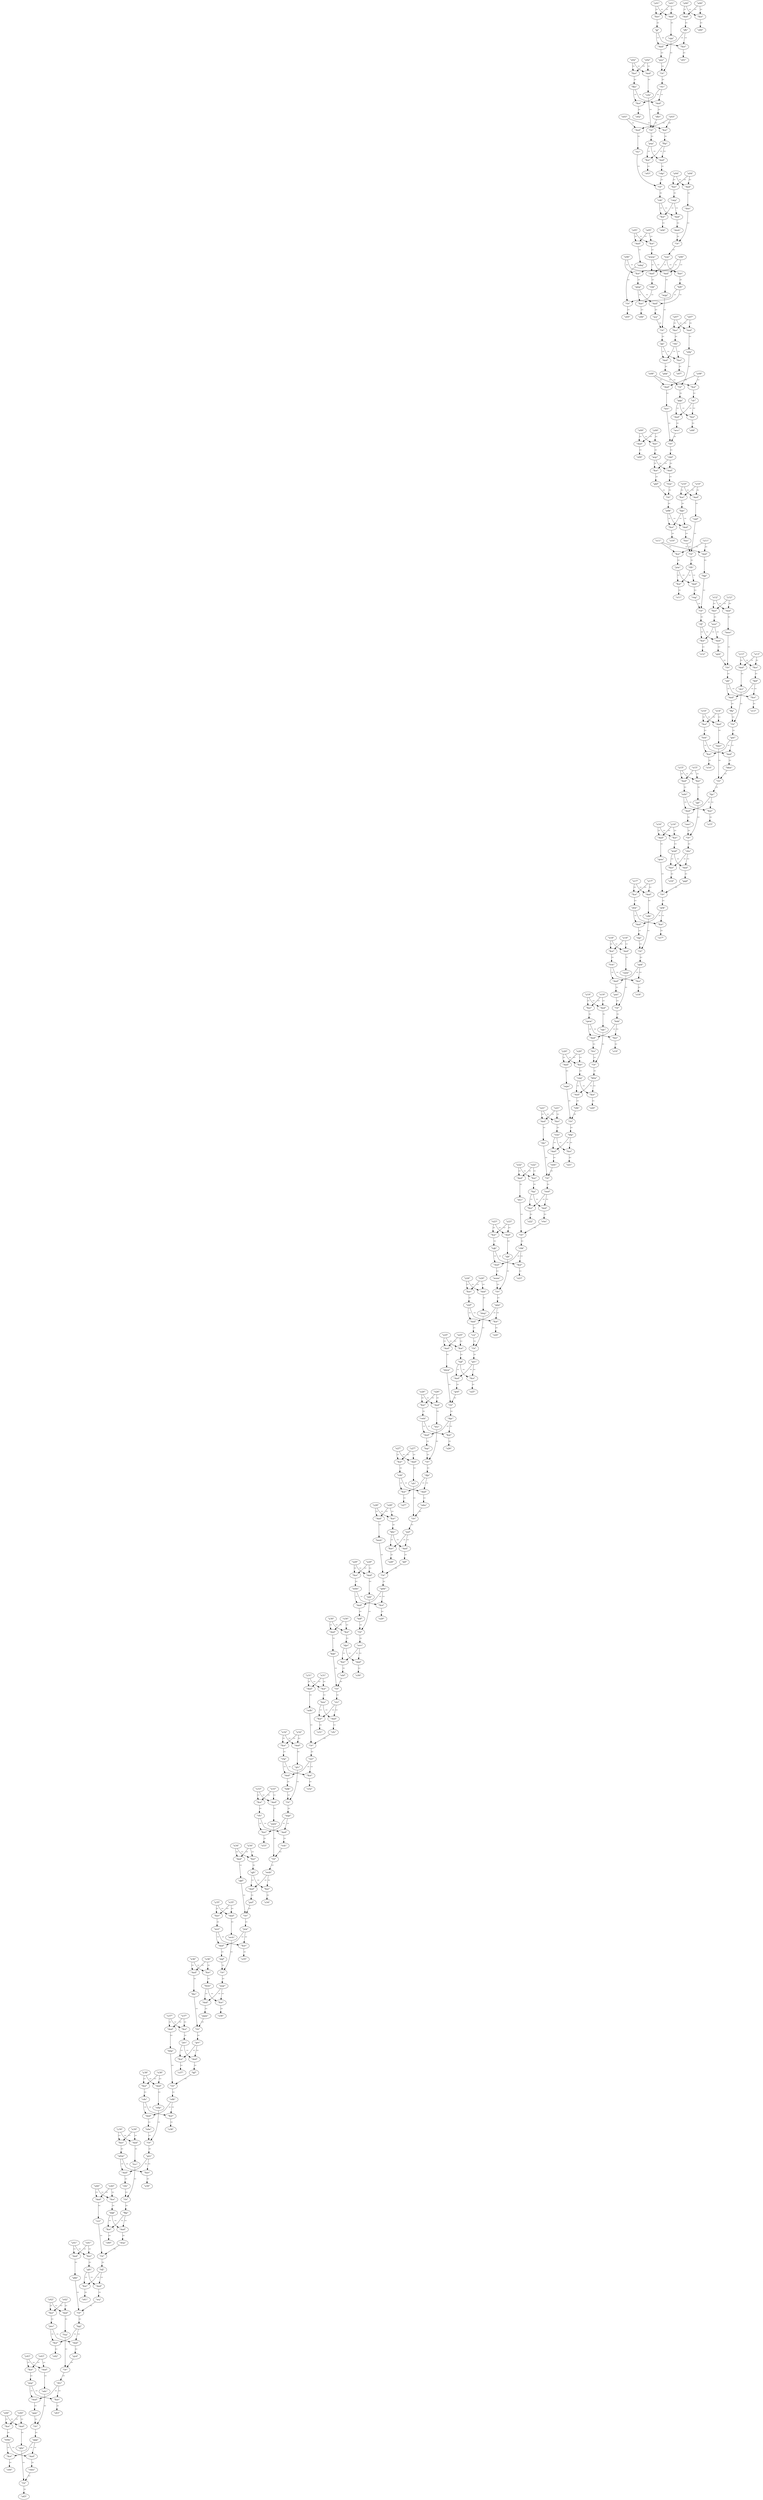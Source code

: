 digraph {
    0 [ label = "\"And\"" ]
    1 [ label = "\"y13\"" ]
    2 [ label = "\"x13\"" ]
    3 [ label = "\"dct\"" ]
    4 [ label = "\"Xor\"" ]
    5 [ label = "\"y19\"" ]
    6 [ label = "\"x19\"" ]
    7 [ label = "\"qww\"" ]
    8 [ label = "\"And\"" ]
    9 [ label = "\"x40\"" ]
    10 [ label = "\"y40\"" ]
    11 [ label = "\"vvt\"" ]
    12 [ label = "\"And\"" ]
    13 [ label = "\"bpj\"" ]
    14 [ label = "\"jmc\"" ]
    15 [ label = "\"qvd\"" ]
    16 [ label = "\"And\"" ]
    17 [ label = "\"x34\"" ]
    18 [ label = "\"y34\"" ]
    19 [ label = "\"qkf\"" ]
    20 [ label = "\"Xor\"" ]
    21 [ label = "\"y07\"" ]
    22 [ label = "\"x07\"" ]
    23 [ label = "\"shj\"" ]
    24 [ label = "\"Xor\"" ]
    25 [ label = "\"x12\"" ]
    26 [ label = "\"y12\"" ]
    27 [ label = "\"msr\"" ]
    28 [ label = "\"Or\"" ]
    29 [ label = "\"dqf\"" ]
    30 [ label = "\"wvh\"" ]
    31 [ label = "\"mqr\"" ]
    32 [ label = "\"Xor\"" ]
    33 [ label = "\"y04\"" ]
    34 [ label = "\"x04\"" ]
    35 [ label = "\"cwp\"" ]
    36 [ label = "\"And\"" ]
    37 [ label = "\"x16\"" ]
    38 [ label = "\"y16\"" ]
    39 [ label = "\"qsm\"" ]
    40 [ label = "\"Xor\"" ]
    41 [ label = "\"x10\"" ]
    42 [ label = "\"y10\"" ]
    43 [ label = "\"fpp\"" ]
    44 [ label = "\"And\"" ]
    45 [ label = "\"y31\"" ]
    46 [ label = "\"x31\"" ]
    47 [ label = "\"mfb\"" ]
    48 [ label = "\"Xor\"" ]
    49 [ label = "\"y24\"" ]
    50 [ label = "\"x24\"" ]
    51 [ label = "\"swf\"" ]
    52 [ label = "\"Xor\"" ]
    53 [ label = "\"kbw\"" ]
    54 [ label = "\"cnq\"" ]
    55 [ label = "\"z20\"" ]
    56 [ label = "\"And\"" ]
    57 [ label = "\"x36\"" ]
    58 [ label = "\"y36\"" ]
    59 [ label = "\"fbv\"" ]
    60 [ label = "\"Xor\"" ]
    61 [ label = "\"y26\"" ]
    62 [ label = "\"x26\"" ]
    63 [ label = "\"vwb\"" ]
    64 [ label = "\"Or\"" ]
    65 [ label = "\"pnt\"" ]
    66 [ label = "\"nwb\"" ]
    67 [ label = "\"bnk\"" ]
    68 [ label = "\"And\"" ]
    69 [ label = "\"pdk\"" ]
    70 [ label = "\"fnn\"" ]
    71 [ label = "\"Xor\"" ]
    72 [ label = "\"x18\"" ]
    73 [ label = "\"y18\"" ]
    74 [ label = "\"fcm\"" ]
    75 [ label = "\"And\"" ]
    76 [ label = "\"y05\"" ]
    77 [ label = "\"x05\"" ]
    78 [ label = "\"mkq\"" ]
    79 [ label = "\"And\"" ]
    80 [ label = "\"y15\"" ]
    81 [ label = "\"x15\"" ]
    82 [ label = "\"mht\"" ]
    83 [ label = "\"And\"" ]
    84 [ label = "\"tdh\"" ]
    85 [ label = "\"Or\"" ]
    86 [ label = "\"dvg\"" ]
    87 [ label = "\"hfj\"" ]
    88 [ label = "\"And\"" ]
    89 [ label = "\"rfj\"" ]
    90 [ label = "\"qnh\"" ]
    91 [ label = "\"Xor\"" ]
    92 [ label = "\"fmw\"" ]
    93 [ label = "\"Or\"" ]
    94 [ label = "\"wgp\"" ]
    95 [ label = "\"ncj\"" ]
    96 [ label = "\"jjg\"" ]
    97 [ label = "\"Or\"" ]
    98 [ label = "\"bkm\"" ]
    99 [ label = "\"bwr\"" ]
    100 [ label = "\"fgc\"" ]
    101 [ label = "\"Xor\"" ]
    102 [ label = "\"z15\"" ]
    103 [ label = "\"Xor\"" ]
    104 [ label = "\"qnk\"" ]
    105 [ label = "\"z18\"" ]
    106 [ label = "\"Xor\"" ]
    107 [ label = "\"z19\"" ]
    108 [ label = "\"And\"" ]
    109 [ label = "\"mgr\"" ]
    110 [ label = "\"vfc\"" ]
    111 [ label = "\"vsh\"" ]
    112 [ label = "\"Xor\"" ]
    113 [ label = "\"y42\"" ]
    114 [ label = "\"x42\"" ]
    115 [ label = "\"Or\"" ]
    116 [ label = "\"cdh\"" ]
    117 [ label = "\"wjj\"" ]
    118 [ label = "\"And\"" ]
    119 [ label = "\"rtc\"" ]
    120 [ label = "\"fkn\"" ]
    121 [ label = "\"dbr\"" ]
    122 [ label = "\"Xor\"" ]
    123 [ label = "\"bfg\"" ]
    124 [ label = "\"rsw\"" ]
    125 [ label = "\"z21\"" ]
    126 [ label = "\"And\"" ]
    127 [ label = "\"dwp\"" ]
    128 [ label = "\"Xor\"" ]
    129 [ label = "\"y33\"" ]
    130 [ label = "\"x33\"" ]
    131 [ label = "\"Xor\"" ]
    132 [ label = "\"fpd\"" ]
    133 [ label = "\"Xor\"" ]
    134 [ label = "\"qdw\"" ]
    135 [ label = "\"mhh\"" ]
    136 [ label = "\"z29\"" ]
    137 [ label = "\"Xor\"" ]
    138 [ label = "\"x29\"" ]
    139 [ label = "\"y29\"" ]
    140 [ label = "\"Xor\"" ]
    141 [ label = "\"y38\"" ]
    142 [ label = "\"x38\"" ]
    143 [ label = "\"cds\"" ]
    144 [ label = "\"And\"" ]
    145 [ label = "\"fcg\"" ]
    146 [ label = "\"Xor\"" ]
    147 [ label = "\"wnb\"" ]
    148 [ label = "\"qjh\"" ]
    149 [ label = "\"z34\"" ]
    150 [ label = "\"And\"" ]
    151 [ label = "\"y30\"" ]
    152 [ label = "\"x30\"" ]
    153 [ label = "\"kqh\"" ]
    154 [ label = "\"Or\"" ]
    155 [ label = "\"hdk\"" ]
    156 [ label = "\"qtc\"" ]
    157 [ label = "\"Or\"" ]
    158 [ label = "\"pbk\"" ]
    159 [ label = "\"sdq\"" ]
    160 [ label = "\"ggp\"" ]
    161 [ label = "\"Xor\"" ]
    162 [ label = "\"y43\"" ]
    163 [ label = "\"x43\"" ]
    164 [ label = "\"psg\"" ]
    165 [ label = "\"And\"" ]
    166 [ label = "\"jsd\"" ]
    167 [ label = "\"kbc\"" ]
    168 [ label = "\"jbf\"" ]
    169 [ label = "\"Xor\"" ]
    170 [ label = "\"x17\"" ]
    171 [ label = "\"y17\"" ]
    172 [ label = "\"jhw\"" ]
    173 [ label = "\"Xor\"" ]
    174 [ label = "\"grs\"" ]
    175 [ label = "\"whw\"" ]
    176 [ label = "\"z39\"" ]
    177 [ label = "\"And\"" ]
    178 [ label = "\"x08\"" ]
    179 [ label = "\"y08\"" ]
    180 [ label = "\"hrv\"" ]
    181 [ label = "\"And\"" ]
    182 [ label = "\"y06\"" ]
    183 [ label = "\"x06\"" ]
    184 [ label = "\"Xor\"" ]
    185 [ label = "\"dgc\"" ]
    186 [ label = "\"z26\"" ]
    187 [ label = "\"Xor\"" ]
    188 [ label = "\"tsw\"" ]
    189 [ label = "\"wwm\"" ]
    190 [ label = "\"hdt\"" ]
    191 [ label = "\"Xor\"" ]
    192 [ label = "\"tqf\"" ]
    193 [ label = "\"grc\"" ]
    194 [ label = "\"z25\"" ]
    195 [ label = "\"And\"" ]
    196 [ label = "\"x09\"" ]
    197 [ label = "\"y09\"" ]
    198 [ label = "\"z09\"" ]
    199 [ label = "\"And\"" ]
    200 [ label = "\"y25\"" ]
    201 [ label = "\"x25\"" ]
    202 [ label = "\"dmw\"" ]
    203 [ label = "\"Xor\"" ]
    204 [ label = "\"x23\"" ]
    205 [ label = "\"y23\"" ]
    206 [ label = "\"tqk\"" ]
    207 [ label = "\"Xor\"" ]
    208 [ label = "\"x11\"" ]
    209 [ label = "\"y11\"" ]
    210 [ label = "\"jrm\"" ]
    211 [ label = "\"And\"" ]
    212 [ label = "\"rsk\"" ]
    213 [ label = "\"dmh\"" ]
    214 [ label = "\"And\"" ]
    215 [ label = "\"y00\"" ]
    216 [ label = "\"x00\"" ]
    217 [ label = "\"jfb\"" ]
    218 [ label = "\"And\"" ]
    219 [ label = "\"tmd\"" ]
    220 [ label = "\"fsp\"" ]
    221 [ label = "\"rtw\"" ]
    222 [ label = "\"And\"" ]
    223 [ label = "\"frn\"" ]
    224 [ label = "\"Or\"" ]
    225 [ label = "\"bmh\"" ]
    226 [ label = "\"Xor\"" ]
    227 [ label = "\"z02\"" ]
    228 [ label = "\"Xor\"" ]
    229 [ label = "\"z04\"" ]
    230 [ label = "\"Xor\"" ]
    231 [ label = "\"z36\"" ]
    232 [ label = "\"Xor\"" ]
    233 [ label = "\"dqk\"" ]
    234 [ label = "\"And\"" ]
    235 [ label = "\"jnk\"" ]
    236 [ label = "\"Xor\"" ]
    237 [ label = "\"y14\"" ]
    238 [ label = "\"x14\"" ]
    239 [ label = "\"hsh\"" ]
    240 [ label = "\"Xor\"" ]
    241 [ label = "\"x32\"" ]
    242 [ label = "\"y32\"" ]
    243 [ label = "\"vtg\"" ]
    244 [ label = "\"And\"" ]
    245 [ label = "\"hdf\"" ]
    246 [ label = "\"And\"" ]
    247 [ label = "\"sjk\"" ]
    248 [ label = "\"And\"" ]
    249 [ label = "\"x03\"" ]
    250 [ label = "\"y03\"" ]
    251 [ label = "\"ttc\"" ]
    252 [ label = "\"Or\"" ]
    253 [ label = "\"qhs\"" ]
    254 [ label = "\"vkm\"" ]
    255 [ label = "\"z45\"" ]
    256 [ label = "\"Xor\"" ]
    257 [ label = "\"And\"" ]
    258 [ label = "\"y28\"" ]
    259 [ label = "\"x28\"" ]
    260 [ label = "\"And\"" ]
    261 [ label = "\"sgc\"" ]
    262 [ label = "\"Or\"" ]
    263 [ label = "\"tdw\"" ]
    264 [ label = "\"ndp\"" ]
    265 [ label = "\"And\"" ]
    266 [ label = "\"rrc\"" ]
    267 [ label = "\"bsn\"" ]
    268 [ label = "\"vfs\"" ]
    269 [ label = "\"And\"" ]
    270 [ label = "\"y41\"" ]
    271 [ label = "\"x41\"" ]
    272 [ label = "\"pkb\"" ]
    273 [ label = "\"And\"" ]
    274 [ label = "\"rnk\"" ]
    275 [ label = "\"Xor\"" ]
    276 [ label = "\"chk\"" ]
    277 [ label = "\"z23\"" ]
    278 [ label = "\"Xor\"" ]
    279 [ label = "\"Or\"" ]
    280 [ label = "\"nbf\"" ]
    281 [ label = "\"And\"" ]
    282 [ label = "\"rtb\"" ]
    283 [ label = "\"Or\"" ]
    284 [ label = "\"drc\"" ]
    285 [ label = "\"And\"" ]
    286 [ label = "\"vsk\"" ]
    287 [ label = "\"djp\"" ]
    288 [ label = "\"wkn\"" ]
    289 [ label = "\"And\"" ]
    290 [ label = "\"y37\"" ]
    291 [ label = "\"x37\"" ]
    292 [ label = "\"hbg\"" ]
    293 [ label = "\"Xor\"" ]
    294 [ label = "\"vkd\"" ]
    295 [ label = "\"wqr\"" ]
    296 [ label = "\"gbf\"" ]
    297 [ label = "\"Xor\"" ]
    298 [ label = "\"gmj\"" ]
    299 [ label = "\"z24\"" ]
    300 [ label = "\"Xor\"" ]
    301 [ label = "\"gfs\"" ]
    302 [ label = "\"Xor\"" ]
    303 [ label = "\"sdb\"" ]
    304 [ label = "\"z38\"" ]
    305 [ label = "\"And\"" ]
    306 [ label = "\"x21\"" ]
    307 [ label = "\"y21\"" ]
    308 [ label = "\"rkv\"" ]
    309 [ label = "\"Xor\"" ]
    310 [ label = "\"z10\"" ]
    311 [ label = "\"And\"" ]
    312 [ label = "\"mnm\"" ]
    313 [ label = "\"Or\"" ]
    314 [ label = "\"kjf\"" ]
    315 [ label = "\"Or\"" ]
    316 [ label = "\"nvj\"" ]
    317 [ label = "\"And\"" ]
    318 [ label = "\"grv\"" ]
    319 [ label = "\"jnv\"" ]
    320 [ label = "\"Xor\"" ]
    321 [ label = "\"z00\"" ]
    322 [ label = "\"Xor\"" ]
    323 [ label = "\"jjj\"" ]
    324 [ label = "\"z01\"" ]
    325 [ label = "\"Xor\"" ]
    326 [ label = "\"x44\"" ]
    327 [ label = "\"y44\"" ]
    328 [ label = "\"wdq\"" ]
    329 [ label = "\"Or\"" ]
    330 [ label = "\"vkp\"" ]
    331 [ label = "\"Xor\"" ]
    332 [ label = "\"x27\"" ]
    333 [ label = "\"y27\"" ]
    334 [ label = "\"Or\"" ]
    335 [ label = "\"vrb\"" ]
    336 [ label = "\"psp\"" ]
    337 [ label = "\"And\"" ]
    338 [ label = "\"And\"" ]
    339 [ label = "\"gwg\"" ]
    340 [ label = "\"Or\"" ]
    341 [ label = "\"nqw\"" ]
    342 [ label = "\"Xor\"" ]
    343 [ label = "\"fhp\"" ]
    344 [ label = "\"Xor\"" ]
    345 [ label = "\"jgt\"" ]
    346 [ label = "\"And\"" ]
    347 [ label = "\"ndc\"" ]
    348 [ label = "\"And\"" ]
    349 [ label = "\"pqm\"" ]
    350 [ label = "\"Or\"" ]
    351 [ label = "\"cpd\"" ]
    352 [ label = "\"tfh\"" ]
    353 [ label = "\"Xor\"" ]
    354 [ label = "\"z31\"" ]
    355 [ label = "\"And\"" ]
    356 [ label = "\"dpr\"" ]
    357 [ label = "\"nvv\"" ]
    358 [ label = "\"z30\"" ]
    359 [ label = "\"Xor\"" ]
    360 [ label = "\"And\"" ]
    361 [ label = "\"pnf\"" ]
    362 [ label = "\"And\"" ]
    363 [ label = "\"y20\"" ]
    364 [ label = "\"x20\"" ]
    365 [ label = "\"And\"" ]
    366 [ label = "\"And\"" ]
    367 [ label = "\"y22\"" ]
    368 [ label = "\"x22\"" ]
    369 [ label = "\"dvc\"" ]
    370 [ label = "\"Or\"" ]
    371 [ label = "\"nwr\"" ]
    372 [ label = "\"shs\"" ]
    373 [ label = "\"And\"" ]
    374 [ label = "\"dsn\"" ]
    375 [ label = "\"Xor\"" ]
    376 [ label = "\"x02\"" ]
    377 [ label = "\"y02\"" ]
    378 [ label = "\"And\"" ]
    379 [ label = "\"And\"" ]
    380 [ label = "\"pwh\"" ]
    381 [ label = "\"And\"" ]
    382 [ label = "\"And\"" ]
    383 [ label = "\"pss\"" ]
    384 [ label = "\"And\"" ]
    385 [ label = "\"hts\"" ]
    386 [ label = "\"Or\"" ]
    387 [ label = "\"hqr\"" ]
    388 [ label = "\"Or\"" ]
    389 [ label = "\"ffq\"" ]
    390 [ label = "\"gnt\"" ]
    391 [ label = "\"Or\"" ]
    392 [ label = "\"gqn\"" ]
    393 [ label = "\"ggg\"" ]
    394 [ label = "\"And\"" ]
    395 [ label = "\"sfr\"" ]
    396 [ label = "\"Or\"" ]
    397 [ label = "\"Xor\"" ]
    398 [ label = "\"ssr\"" ]
    399 [ label = "\"z32\"" ]
    400 [ label = "\"Or\"" ]
    401 [ label = "\"Xor\"" ]
    402 [ label = "\"z07\"" ]
    403 [ label = "\"Or\"" ]
    404 [ label = "\"ttm\"" ]
    405 [ label = "\"And\"" ]
    406 [ label = "\"Xor\"" ]
    407 [ label = "\"mvt\"" ]
    408 [ label = "\"jnw\"" ]
    409 [ label = "\"z35\"" ]
    410 [ label = "\"Xor\"" ]
    411 [ label = "\"z44\"" ]
    412 [ label = "\"And\"" ]
    413 [ label = "\"ccj\"" ]
    414 [ label = "\"And\"" ]
    415 [ label = "\"Or\"" ]
    416 [ label = "\"And\"" ]
    417 [ label = "\"wnd\"" ]
    418 [ label = "\"pgd\"" ]
    419 [ label = "\"Xor\"" ]
    420 [ label = "\"And\"" ]
    421 [ label = "\"fqp\"" ]
    422 [ label = "\"Xor\"" ]
    423 [ label = "\"z27\"" ]
    424 [ label = "\"Xor\"" ]
    425 [ label = "\"Or\"" ]
    426 [ label = "\"fvv\"" ]
    427 [ label = "\"fkp\"" ]
    428 [ label = "\"Xor\"" ]
    429 [ label = "\"y01\"" ]
    430 [ label = "\"x01\"" ]
    431 [ label = "\"Or\"" ]
    432 [ label = "\"z05\"" ]
    433 [ label = "\"Xor\"" ]
    434 [ label = "\"cjc\"" ]
    435 [ label = "\"z08\"" ]
    436 [ label = "\"Xor\"" ]
    437 [ label = "\"y39\"" ]
    438 [ label = "\"x39\"" ]
    439 [ label = "\"And\"" ]
    440 [ label = "\"Xor\"" ]
    441 [ label = "\"And\"" ]
    442 [ label = "\"Xor\"" ]
    443 [ label = "\"prk\"" ]
    444 [ label = "\"z17\"" ]
    445 [ label = "\"Or\"" ]
    446 [ label = "\"wvc\"" ]
    447 [ label = "\"Xor\"" ]
    448 [ label = "\"z41\"" ]
    449 [ label = "\"Xor\"" ]
    450 [ label = "\"z28\"" ]
    451 [ label = "\"And\"" ]
    452 [ label = "\"Or\"" ]
    453 [ label = "\"And\"" ]
    454 [ label = "\"And\"" ]
    455 [ label = "\"mbt\"" ]
    456 [ label = "\"And\"" ]
    457 [ label = "\"Or\"" ]
    458 [ label = "\"hmn\"" ]
    459 [ label = "\"sjh\"" ]
    460 [ label = "\"Or\"" ]
    461 [ label = "\"rng\"" ]
    462 [ label = "\"And\"" ]
    463 [ label = "\"Xor\"" ]
    464 [ label = "\"z33\"" ]
    465 [ label = "\"Xor\"" ]
    466 [ label = "\"z13\"" ]
    467 [ label = "\"And\"" ]
    468 [ label = "\"Xor\"" ]
    469 [ label = "\"y35\"" ]
    470 [ label = "\"x35\"" ]
    471 [ label = "\"Xor\"" ]
    472 [ label = "\"z22\"" ]
    473 [ label = "\"Xor\"" ]
    474 [ label = "\"Xor\"" ]
    475 [ label = "\"Xor\"" ]
    476 [ label = "\"z06\"" ]
    477 [ label = "\"And\"" ]
    478 [ label = "\"And\"" ]
    479 [ label = "\"Or\"" ]
    480 [ label = "\"grd\"" ]
    481 [ label = "\"Xor\"" ]
    482 [ label = "\"z03\"" ]
    483 [ label = "\"Xor\"" ]
    484 [ label = "\"And\"" ]
    485 [ label = "\"And\"" ]
    486 [ label = "\"And\"" ]
    487 [ label = "\"Or\"" ]
    488 [ label = "\"Or\"" ]
    489 [ label = "\"And\"" ]
    490 [ label = "\"Or\"" ]
    491 [ label = "\"Xor\"" ]
    492 [ label = "\"z43\"" ]
    493 [ label = "\"Or\"" ]
    494 [ label = "\"And\"" ]
    495 [ label = "\"Xor\"" ]
    496 [ label = "\"z42\"" ]
    497 [ label = "\"And\"" ]
    498 [ label = "\"And\"" ]
    499 [ label = "\"And\"" ]
    500 [ label = "\"Or\"" ]
    501 [ label = "\"cpp\"" ]
    502 [ label = "\"And\"" ]
    503 [ label = "\"Or\"" ]
    504 [ label = "\"Xor\"" ]
    505 [ label = "\"z37\"" ]
    506 [ label = "\"Xor\"" ]
    507 [ label = "\"Xor\"" ]
    508 [ label = "\"Xor\"" ]
    509 [ label = "\"z12\"" ]
    510 [ label = "\"And\"" ]
    511 [ label = "\"And\"" ]
    512 [ label = "\"And\"" ]
    513 [ label = "\"And\"" ]
    514 [ label = "\"Xor\"" ]
    515 [ label = "\"Xor\"" ]
    516 [ label = "\"Xor\"" ]
    517 [ label = "\"z40\"" ]
    518 [ label = "\"Xor\"" ]
    519 [ label = "\"z11\"" ]
    520 [ label = "\"Xor\"" ]
    521 [ label = "\"Xor\"" ]
    522 [ label = "\"z14\"" ]
    523 [ label = "\"Xor\"" ]
    524 [ label = "\"Or\"" ]
    525 [ label = "\"And\"" ]
    526 [ label = "\"Or\"" ]
    527 [ label = "\"Or\"" ]
    528 [ label = "\"And\"" ]
    529 [ label = "\"And\"" ]
    530 [ label = "\"Xor\"" ]
    531 [ label = "\"z16\"" ]
    532 [ label = "\"And\"" ]
    533 [ label = "\"Or\"" ]
    1 -> 0 [ label = "\"\"" ]
    2 -> 0 [ label = "\"\"" ]
    0 -> 3 [ label = "\"\"" ]
    5 -> 4 [ label = "\"\"" ]
    6 -> 4 [ label = "\"\"" ]
    4 -> 7 [ label = "\"\"" ]
    9 -> 8 [ label = "\"\"" ]
    10 -> 8 [ label = "\"\"" ]
    8 -> 11 [ label = "\"\"" ]
    13 -> 12 [ label = "\"\"" ]
    14 -> 12 [ label = "\"\"" ]
    12 -> 15 [ label = "\"\"" ]
    17 -> 16 [ label = "\"\"" ]
    18 -> 16 [ label = "\"\"" ]
    16 -> 19 [ label = "\"\"" ]
    21 -> 20 [ label = "\"\"" ]
    22 -> 20 [ label = "\"\"" ]
    20 -> 23 [ label = "\"\"" ]
    25 -> 24 [ label = "\"\"" ]
    26 -> 24 [ label = "\"\"" ]
    24 -> 27 [ label = "\"\"" ]
    29 -> 28 [ label = "\"\"" ]
    30 -> 28 [ label = "\"\"" ]
    28 -> 31 [ label = "\"\"" ]
    33 -> 32 [ label = "\"\"" ]
    34 -> 32 [ label = "\"\"" ]
    32 -> 35 [ label = "\"\"" ]
    37 -> 36 [ label = "\"\"" ]
    38 -> 36 [ label = "\"\"" ]
    36 -> 39 [ label = "\"\"" ]
    41 -> 40 [ label = "\"\"" ]
    42 -> 40 [ label = "\"\"" ]
    40 -> 43 [ label = "\"\"" ]
    45 -> 44 [ label = "\"\"" ]
    46 -> 44 [ label = "\"\"" ]
    44 -> 47 [ label = "\"\"" ]
    49 -> 48 [ label = "\"\"" ]
    50 -> 48 [ label = "\"\"" ]
    48 -> 51 [ label = "\"\"" ]
    53 -> 52 [ label = "\"\"" ]
    54 -> 52 [ label = "\"\"" ]
    52 -> 55 [ label = "\"\"" ]
    57 -> 56 [ label = "\"\"" ]
    58 -> 56 [ label = "\"\"" ]
    56 -> 59 [ label = "\"\"" ]
    61 -> 60 [ label = "\"\"" ]
    62 -> 60 [ label = "\"\"" ]
    60 -> 63 [ label = "\"\"" ]
    65 -> 64 [ label = "\"\"" ]
    66 -> 64 [ label = "\"\"" ]
    64 -> 67 [ label = "\"\"" ]
    69 -> 68 [ label = "\"\"" ]
    43 -> 68 [ label = "\"\"" ]
    68 -> 70 [ label = "\"\"" ]
    72 -> 71 [ label = "\"\"" ]
    73 -> 71 [ label = "\"\"" ]
    71 -> 74 [ label = "\"\"" ]
    76 -> 75 [ label = "\"\"" ]
    77 -> 75 [ label = "\"\"" ]
    75 -> 78 [ label = "\"\"" ]
    80 -> 79 [ label = "\"\"" ]
    81 -> 79 [ label = "\"\"" ]
    79 -> 82 [ label = "\"\"" ]
    54 -> 83 [ label = "\"\"" ]
    53 -> 83 [ label = "\"\"" ]
    83 -> 84 [ label = "\"\"" ]
    86 -> 85 [ label = "\"\"" ]
    11 -> 85 [ label = "\"\"" ]
    85 -> 87 [ label = "\"\"" ]
    27 -> 88 [ label = "\"\"" ]
    89 -> 88 [ label = "\"\"" ]
    88 -> 90 [ label = "\"\"" ]
    58 -> 91 [ label = "\"\"" ]
    57 -> 91 [ label = "\"\"" ]
    91 -> 92 [ label = "\"\"" ]
    94 -> 93 [ label = "\"\"" ]
    95 -> 93 [ label = "\"\"" ]
    93 -> 96 [ label = "\"\"" ]
    98 -> 97 [ label = "\"\"" ]
    99 -> 97 [ label = "\"\"" ]
    97 -> 100 [ label = "\"\"" ]
    82 -> 101 [ label = "\"\"" ]
    100 -> 101 [ label = "\"\"" ]
    101 -> 102 [ label = "\"\"" ]
    74 -> 103 [ label = "\"\"" ]
    104 -> 103 [ label = "\"\"" ]
    103 -> 105 [ label = "\"\"" ]
    67 -> 106 [ label = "\"\"" ]
    7 -> 106 [ label = "\"\"" ]
    106 -> 107 [ label = "\"\"" ]
    109 -> 108 [ label = "\"\"" ]
    110 -> 108 [ label = "\"\"" ]
    108 -> 111 [ label = "\"\"" ]
    113 -> 112 [ label = "\"\"" ]
    114 -> 112 [ label = "\"\"" ]
    112 -> 14 [ label = "\"\"" ]
    116 -> 115 [ label = "\"\"" ]
    117 -> 115 [ label = "\"\"" ]
    115 -> 104 [ label = "\"\"" ]
    119 -> 118 [ label = "\"\"" ]
    120 -> 118 [ label = "\"\"" ]
    118 -> 121 [ label = "\"\"" ]
    123 -> 122 [ label = "\"\"" ]
    124 -> 122 [ label = "\"\"" ]
    122 -> 125 [ label = "\"\"" ]
    49 -> 126 [ label = "\"\"" ]
    50 -> 126 [ label = "\"\"" ]
    126 -> 127 [ label = "\"\"" ]
    129 -> 128 [ label = "\"\"" ]
    130 -> 128 [ label = "\"\"" ]
    128 -> 110 [ label = "\"\"" ]
    2 -> 131 [ label = "\"\"" ]
    1 -> 131 [ label = "\"\"" ]
    131 -> 132 [ label = "\"\"" ]
    134 -> 133 [ label = "\"\"" ]
    135 -> 133 [ label = "\"\"" ]
    133 -> 136 [ label = "\"\"" ]
    138 -> 137 [ label = "\"\"" ]
    139 -> 137 [ label = "\"\"" ]
    137 -> 135 [ label = "\"\"" ]
    141 -> 140 [ label = "\"\"" ]
    142 -> 140 [ label = "\"\"" ]
    140 -> 143 [ label = "\"\"" ]
    113 -> 144 [ label = "\"\"" ]
    114 -> 144 [ label = "\"\"" ]
    144 -> 145 [ label = "\"\"" ]
    147 -> 146 [ label = "\"\"" ]
    148 -> 146 [ label = "\"\"" ]
    146 -> 149 [ label = "\"\"" ]
    151 -> 150 [ label = "\"\"" ]
    152 -> 150 [ label = "\"\"" ]
    150 -> 153 [ label = "\"\"" ]
    155 -> 154 [ label = "\"\"" ]
    156 -> 154 [ label = "\"\"" ]
    154 -> 109 [ label = "\"\"" ]
    158 -> 157 [ label = "\"\"" ]
    159 -> 157 [ label = "\"\"" ]
    157 -> 160 [ label = "\"\"" ]
    162 -> 161 [ label = "\"\"" ]
    163 -> 161 [ label = "\"\"" ]
    161 -> 164 [ label = "\"\"" ]
    166 -> 165 [ label = "\"\"" ]
    167 -> 165 [ label = "\"\"" ]
    165 -> 168 [ label = "\"\"" ]
    170 -> 169 [ label = "\"\"" ]
    171 -> 169 [ label = "\"\"" ]
    169 -> 172 [ label = "\"\"" ]
    174 -> 173 [ label = "\"\"" ]
    175 -> 173 [ label = "\"\"" ]
    173 -> 176 [ label = "\"\"" ]
    178 -> 177 [ label = "\"\"" ]
    179 -> 177 [ label = "\"\"" ]
    177 -> 180 [ label = "\"\"" ]
    182 -> 181 [ label = "\"\"" ]
    183 -> 181 [ label = "\"\"" ]
    181 -> 94 [ label = "\"\"" ]
    63 -> 184 [ label = "\"\"" ]
    185 -> 184 [ label = "\"\"" ]
    184 -> 186 [ label = "\"\"" ]
    188 -> 187 [ label = "\"\"" ]
    189 -> 187 [ label = "\"\"" ]
    187 -> 190 [ label = "\"\"" ]
    192 -> 191 [ label = "\"\"" ]
    193 -> 191 [ label = "\"\"" ]
    191 -> 194 [ label = "\"\"" ]
    196 -> 195 [ label = "\"\"" ]
    197 -> 195 [ label = "\"\"" ]
    195 -> 198 [ label = "\"\"" ]
    200 -> 199 [ label = "\"\"" ]
    201 -> 199 [ label = "\"\"" ]
    199 -> 202 [ label = "\"\"" ]
    204 -> 203 [ label = "\"\"" ]
    205 -> 203 [ label = "\"\"" ]
    203 -> 206 [ label = "\"\"" ]
    208 -> 207 [ label = "\"\"" ]
    209 -> 207 [ label = "\"\"" ]
    207 -> 210 [ label = "\"\"" ]
    35 -> 211 [ label = "\"\"" ]
    212 -> 211 [ label = "\"\"" ]
    211 -> 213 [ label = "\"\"" ]
    215 -> 214 [ label = "\"\"" ]
    216 -> 214 [ label = "\"\"" ]
    214 -> 217 [ label = "\"\"" ]
    219 -> 218 [ label = "\"\"" ]
    220 -> 218 [ label = "\"\"" ]
    218 -> 221 [ label = "\"\"" ]
    7 -> 222 [ label = "\"\"" ]
    67 -> 222 [ label = "\"\"" ]
    222 -> 223 [ label = "\"\"" ]
    168 -> 224 [ label = "\"\"" ]
    225 -> 224 [ label = "\"\"" ]
    224 -> 134 [ label = "\"\"" ]
    119 -> 226 [ label = "\"\"" ]
    120 -> 226 [ label = "\"\"" ]
    226 -> 227 [ label = "\"\"" ]
    35 -> 228 [ label = "\"\"" ]
    212 -> 228 [ label = "\"\"" ]
    228 -> 229 [ label = "\"\"" ]
    31 -> 230 [ label = "\"\"" ]
    92 -> 230 [ label = "\"\"" ]
    230 -> 231 [ label = "\"\"" ]
    10 -> 232 [ label = "\"\"" ]
    9 -> 232 [ label = "\"\"" ]
    232 -> 233 [ label = "\"\"" ]
    139 -> 234 [ label = "\"\"" ]
    138 -> 234 [ label = "\"\"" ]
    234 -> 235 [ label = "\"\"" ]
    237 -> 236 [ label = "\"\"" ]
    238 -> 236 [ label = "\"\"" ]
    236 -> 239 [ label = "\"\"" ]
    241 -> 240 [ label = "\"\"" ]
    242 -> 240 [ label = "\"\"" ]
    240 -> 243 [ label = "\"\"" ]
    135 -> 244 [ label = "\"\"" ]
    134 -> 244 [ label = "\"\"" ]
    244 -> 245 [ label = "\"\"" ]
    204 -> 246 [ label = "\"\"" ]
    205 -> 246 [ label = "\"\"" ]
    246 -> 247 [ label = "\"\"" ]
    249 -> 248 [ label = "\"\"" ]
    250 -> 248 [ label = "\"\"" ]
    248 -> 251 [ label = "\"\"" ]
    253 -> 252 [ label = "\"\"" ]
    254 -> 252 [ label = "\"\"" ]
    252 -> 255 [ label = "\"\"" ]
    200 -> 256 [ label = "\"\"" ]
    201 -> 256 [ label = "\"\"" ]
    256 -> 192 [ label = "\"\"" ]
    258 -> 257 [ label = "\"\"" ]
    259 -> 257 [ label = "\"\"" ]
    257 -> 225 [ label = "\"\"" ]
    5 -> 260 [ label = "\"\"" ]
    6 -> 260 [ label = "\"\"" ]
    260 -> 261 [ label = "\"\"" ]
    263 -> 262 [ label = "\"\"" ]
    264 -> 262 [ label = "\"\"" ]
    262 -> 174 [ label = "\"\"" ]
    266 -> 265 [ label = "\"\"" ]
    267 -> 265 [ label = "\"\"" ]
    265 -> 268 [ label = "\"\"" ]
    270 -> 269 [ label = "\"\"" ]
    271 -> 269 [ label = "\"\"" ]
    269 -> 272 [ label = "\"\"" ]
    188 -> 273 [ label = "\"\"" ]
    189 -> 273 [ label = "\"\"" ]
    273 -> 274 [ label = "\"\"" ]
    206 -> 275 [ label = "\"\"" ]
    276 -> 275 [ label = "\"\"" ]
    275 -> 277 [ label = "\"\"" ]
    77 -> 278 [ label = "\"\"" ]
    76 -> 278 [ label = "\"\"" ]
    278 -> 189 [ label = "\"\"" ]
    153 -> 279 [ label = "\"\"" ]
    280 -> 279 [ label = "\"\"" ]
    279 -> 266 [ label = "\"\"" ]
    175 -> 281 [ label = "\"\"" ]
    174 -> 281 [ label = "\"\"" ]
    281 -> 282 [ label = "\"\"" ]
    145 -> 283 [ label = "\"\"" ]
    15 -> 283 [ label = "\"\"" ]
    283 -> 284 [ label = "\"\"" ]
    286 -> 285 [ label = "\"\"" ]
    287 -> 285 [ label = "\"\"" ]
    285 -> 288 [ label = "\"\"" ]
    290 -> 289 [ label = "\"\"" ]
    291 -> 289 [ label = "\"\"" ]
    289 -> 292 [ label = "\"\"" ]
    294 -> 293 [ label = "\"\"" ]
    295 -> 293 [ label = "\"\"" ]
    293 -> 296 [ label = "\"\"" ]
    298 -> 297 [ label = "\"\"" ]
    51 -> 297 [ label = "\"\"" ]
    297 -> 299 [ label = "\"\"" ]
    270 -> 300 [ label = "\"\"" ]
    271 -> 300 [ label = "\"\"" ]
    300 -> 301 [ label = "\"\"" ]
    303 -> 302 [ label = "\"\"" ]
    143 -> 302 [ label = "\"\"" ]
    302 -> 304 [ label = "\"\"" ]
    306 -> 305 [ label = "\"\"" ]
    307 -> 305 [ label = "\"\"" ]
    305 -> 308 [ label = "\"\"" ]
    69 -> 309 [ label = "\"\"" ]
    43 -> 309 [ label = "\"\"" ]
    309 -> 310 [ label = "\"\"" ]
    276 -> 311 [ label = "\"\"" ]
    206 -> 311 [ label = "\"\"" ]
    311 -> 312 [ label = "\"\"" ]
    292 -> 313 [ label = "\"\"" ]
    314 -> 313 [ label = "\"\"" ]
    313 -> 303 [ label = "\"\"" ]
    272 -> 315 [ label = "\"\"" ]
    316 -> 315 [ label = "\"\"" ]
    315 -> 13 [ label = "\"\"" ]
    318 -> 317 [ label = "\"\"" ]
    319 -> 317 [ label = "\"\"" ]
    317 -> 314 [ label = "\"\"" ]
    216 -> 320 [ label = "\"\"" ]
    215 -> 320 [ label = "\"\"" ]
    320 -> 321 [ label = "\"\"" ]
    323 -> 322 [ label = "\"\"" ]
    217 -> 322 [ label = "\"\"" ]
    322 -> 324 [ label = "\"\"" ]
    326 -> 325 [ label = "\"\"" ]
    327 -> 325 [ label = "\"\"" ]
    325 -> 328 [ label = "\"\"" ]
    251 -> 329 [ label = "\"\"" ]
    330 -> 329 [ label = "\"\"" ]
    329 -> 212 [ label = "\"\"" ]
    332 -> 331 [ label = "\"\"" ]
    333 -> 331 [ label = "\"\"" ]
    331 -> 286 [ label = "\"\"" ]
    121 -> 334 [ label = "\"\"" ]
    335 -> 334 [ label = "\"\"" ]
    334 -> 336 [ label = "\"\"" ]
    241 -> 337 [ label = "\"\"" ]
    242 -> 337 [ label = "\"\"" ]
    337 -> 156 [ label = "\"\"" ]
    190 -> 338 [ label = "\"\"" ]
    339 -> 338 [ label = "\"\"" ]
    338 -> 95 [ label = "\"\"" ]
    341 -> 340 [ label = "\"\"" ]
    84 -> 340 [ label = "\"\"" ]
    340 -> 123 [ label = "\"\"" ]
    250 -> 342 [ label = "\"\"" ]
    249 -> 342 [ label = "\"\"" ]
    342 -> 343 [ label = "\"\"" ]
    80 -> 344 [ label = "\"\"" ]
    81 -> 344 [ label = "\"\"" ]
    344 -> 345 [ label = "\"\"" ]
    163 -> 346 [ label = "\"\"" ]
    162 -> 346 [ label = "\"\"" ]
    346 -> 347 [ label = "\"\"" ]
    92 -> 348 [ label = "\"\"" ]
    31 -> 348 [ label = "\"\"" ]
    348 -> 349 [ label = "\"\"" ]
    70 -> 350 [ label = "\"\"" ]
    351 -> 350 [ label = "\"\"" ]
    350 -> 352 [ label = "\"\"" ]
    267 -> 353 [ label = "\"\"" ]
    266 -> 353 [ label = "\"\"" ]
    353 -> 354 [ label = "\"\"" ]
    356 -> 355 [ label = "\"\"" ]
    357 -> 355 [ label = "\"\"" ]
    355 -> 358 [ label = "\"\"" ]
    17 -> 359 [ label = "\"\"" ]
    18 -> 359 [ label = "\"\"" ]
    359 -> 148 [ label = "\"\"" ]
    147 -> 360 [ label = "\"\"" ]
    148 -> 360 [ label = "\"\"" ]
    360 -> 361 [ label = "\"\"" ]
    363 -> 362 [ label = "\"\"" ]
    364 -> 362 [ label = "\"\"" ]
    362 -> 341 [ label = "\"\"" ]
    87 -> 365 [ label = "\"\"" ]
    301 -> 365 [ label = "\"\"" ]
    365 -> 316 [ label = "\"\"" ]
    367 -> 366 [ label = "\"\"" ]
    368 -> 366 [ label = "\"\"" ]
    366 -> 369 [ label = "\"\"" ]
    371 -> 370 [ label = "\"\"" ]
    345 -> 370 [ label = "\"\"" ]
    370 -> 372 [ label = "\"\"" ]
    34 -> 373 [ label = "\"\"" ]
    33 -> 373 [ label = "\"\"" ]
    373 -> 374 [ label = "\"\"" ]
    376 -> 375 [ label = "\"\"" ]
    377 -> 375 [ label = "\"\"" ]
    375 -> 120 [ label = "\"\"" ]
    343 -> 378 [ label = "\"\"" ]
    336 -> 378 [ label = "\"\"" ]
    378 -> 330 [ label = "\"\"" ]
    130 -> 379 [ label = "\"\"" ]
    129 -> 379 [ label = "\"\"" ]
    379 -> 380 [ label = "\"\"" ]
    82 -> 381 [ label = "\"\"" ]
    100 -> 381 [ label = "\"\"" ]
    381 -> 371 [ label = "\"\"" ]
    217 -> 382 [ label = "\"\"" ]
    323 -> 382 [ label = "\"\"" ]
    382 -> 383 [ label = "\"\"" ]
    61 -> 384 [ label = "\"\"" ]
    62 -> 384 [ label = "\"\"" ]
    384 -> 385 [ label = "\"\"" ]
    385 -> 386 [ label = "\"\"" ]
    387 -> 386 [ label = "\"\"" ]
    386 -> 287 [ label = "\"\"" ]
    3 -> 388 [ label = "\"\"" ]
    389 -> 388 [ label = "\"\"" ]
    388 -> 390 [ label = "\"\"" ]
    347 -> 391 [ label = "\"\"" ]
    392 -> 391 [ label = "\"\"" ]
    391 -> 393 [ label = "\"\"" ]
    333 -> 394 [ label = "\"\"" ]
    332 -> 394 [ label = "\"\"" ]
    394 -> 395 [ label = "\"\"" ]
    380 -> 396 [ label = "\"\"" ]
    111 -> 396 [ label = "\"\"" ]
    396 -> 147 [ label = "\"\"" ]
    243 -> 397 [ label = "\"\"" ]
    398 -> 397 [ label = "\"\"" ]
    397 -> 399 [ label = "\"\"" ]
    247 -> 400 [ label = "\"\"" ]
    312 -> 400 [ label = "\"\"" ]
    400 -> 298 [ label = "\"\"" ]
    96 -> 401 [ label = "\"\"" ]
    23 -> 401 [ label = "\"\"" ]
    401 -> 402 [ label = "\"\"" ]
    296 -> 403 [ label = "\"\"" ]
    404 -> 403 [ label = "\"\"" ]
    403 -> 69 [ label = "\"\"" ]
    393 -> 405 [ label = "\"\"" ]
    328 -> 405 [ label = "\"\"" ]
    405 -> 254 [ label = "\"\"" ]
    407 -> 406 [ label = "\"\"" ]
    408 -> 406 [ label = "\"\"" ]
    406 -> 409 [ label = "\"\"" ]
    393 -> 410 [ label = "\"\"" ]
    328 -> 410 [ label = "\"\"" ]
    410 -> 411 [ label = "\"\"" ]
    51 -> 412 [ label = "\"\"" ]
    298 -> 412 [ label = "\"\"" ]
    412 -> 413 [ label = "\"\"" ]
    390 -> 414 [ label = "\"\"" ]
    239 -> 414 [ label = "\"\"" ]
    414 -> 98 [ label = "\"\"" ]
    47 -> 415 [ label = "\"\"" ]
    268 -> 415 [ label = "\"\"" ]
    415 -> 398 [ label = "\"\"" ]
    417 -> 416 [ label = "\"\"" ]
    372 -> 416 [ label = "\"\"" ]
    416 -> 418 [ label = "\"\"" ]
    37 -> 419 [ label = "\"\"" ]
    38 -> 419 [ label = "\"\"" ]
    419 -> 417 [ label = "\"\"" ]
    208 -> 420 [ label = "\"\"" ]
    209 -> 420 [ label = "\"\"" ]
    420 -> 421 [ label = "\"\"" ]
    286 -> 422 [ label = "\"\"" ]
    287 -> 422 [ label = "\"\"" ]
    422 -> 423 [ label = "\"\"" ]
    259 -> 424 [ label = "\"\"" ]
    258 -> 424 [ label = "\"\"" ]
    424 -> 167 [ label = "\"\"" ]
    282 -> 425 [ label = "\"\"" ]
    426 -> 425 [ label = "\"\"" ]
    425 -> 427 [ label = "\"\"" ]
    429 -> 428 [ label = "\"\"" ]
    430 -> 428 [ label = "\"\"" ]
    428 -> 323 [ label = "\"\"" ]
    274 -> 431 [ label = "\"\"" ]
    78 -> 431 [ label = "\"\"" ]
    431 -> 432 [ label = "\"\"" ]
    434 -> 433 [ label = "\"\"" ]
    160 -> 433 [ label = "\"\"" ]
    433 -> 435 [ label = "\"\"" ]
    437 -> 436 [ label = "\"\"" ]
    438 -> 436 [ label = "\"\"" ]
    436 -> 175 [ label = "\"\"" ]
    427 -> 439 [ label = "\"\"" ]
    233 -> 439 [ label = "\"\"" ]
    439 -> 86 [ label = "\"\"" ]
    290 -> 440 [ label = "\"\"" ]
    291 -> 440 [ label = "\"\"" ]
    440 -> 319 [ label = "\"\"" ]
    376 -> 441 [ label = "\"\"" ]
    377 -> 441 [ label = "\"\"" ]
    441 -> 335 [ label = "\"\"" ]
    443 -> 442 [ label = "\"\"" ]
    172 -> 442 [ label = "\"\"" ]
    442 -> 444 [ label = "\"\"" ]
    446 -> 445 [ label = "\"\"" ]
    180 -> 445 [ label = "\"\"" ]
    445 -> 294 [ label = "\"\"" ]
    87 -> 447 [ label = "\"\"" ]
    301 -> 447 [ label = "\"\"" ]
    447 -> 448 [ label = "\"\"" ]
    167 -> 449 [ label = "\"\"" ]
    166 -> 449 [ label = "\"\"" ]
    449 -> 450 [ label = "\"\"" ]
    23 -> 451 [ label = "\"\"" ]
    96 -> 451 [ label = "\"\"" ]
    451 -> 158 [ label = "\"\"" ]
    213 -> 452 [ label = "\"\"" ]
    374 -> 452 [ label = "\"\"" ]
    452 -> 188 [ label = "\"\"" ]
    41 -> 453 [ label = "\"\"" ]
    42 -> 453 [ label = "\"\"" ]
    453 -> 351 [ label = "\"\"" ]
    124 -> 454 [ label = "\"\"" ]
    123 -> 454 [ label = "\"\"" ]
    454 -> 455 [ label = "\"\"" ]
    172 -> 456 [ label = "\"\"" ]
    443 -> 456 [ label = "\"\"" ]
    456 -> 117 [ label = "\"\"" ]
    458 -> 457 [ label = "\"\"" ]
    90 -> 457 [ label = "\"\"" ]
    457 -> 459 [ label = "\"\"" ]
    421 -> 460 [ label = "\"\"" ]
    461 -> 460 [ label = "\"\"" ]
    460 -> 89 [ label = "\"\"" ]
    21 -> 462 [ label = "\"\"" ]
    22 -> 462 [ label = "\"\"" ]
    462 -> 159 [ label = "\"\"" ]
    110 -> 463 [ label = "\"\"" ]
    109 -> 463 [ label = "\"\"" ]
    463 -> 464 [ label = "\"\"" ]
    459 -> 465 [ label = "\"\"" ]
    132 -> 465 [ label = "\"\"" ]
    465 -> 466 [ label = "\"\"" ]
    160 -> 467 [ label = "\"\"" ]
    434 -> 467 [ label = "\"\"" ]
    467 -> 446 [ label = "\"\"" ]
    469 -> 468 [ label = "\"\"" ]
    470 -> 468 [ label = "\"\"" ]
    468 -> 407 [ label = "\"\"" ]
    220 -> 471 [ label = "\"\"" ]
    219 -> 471 [ label = "\"\"" ]
    471 -> 472 [ label = "\"\"" ]
    197 -> 473 [ label = "\"\"" ]
    196 -> 473 [ label = "\"\"" ]
    473 -> 295 [ label = "\"\"" ]
    356 -> 474 [ label = "\"\"" ]
    357 -> 474 [ label = "\"\"" ]
    474 -> 280 [ label = "\"\"" ]
    190 -> 475 [ label = "\"\"" ]
    339 -> 475 [ label = "\"\"" ]
    475 -> 476 [ label = "\"\"" ]
    407 -> 477 [ label = "\"\"" ]
    408 -> 477 [ label = "\"\"" ]
    477 -> 29 [ label = "\"\"" ]
    470 -> 478 [ label = "\"\"" ]
    469 -> 478 [ label = "\"\"" ]
    478 -> 30 [ label = "\"\"" ]
    480 -> 479 [ label = "\"\"" ]
    202 -> 479 [ label = "\"\"" ]
    479 -> 185 [ label = "\"\"" ]
    336 -> 481 [ label = "\"\"" ]
    343 -> 481 [ label = "\"\"" ]
    481 -> 482 [ label = "\"\"" ]
    178 -> 483 [ label = "\"\"" ]
    179 -> 483 [ label = "\"\"" ]
    483 -> 434 [ label = "\"\"" ]
    438 -> 484 [ label = "\"\"" ]
    437 -> 484 [ label = "\"\"" ]
    484 -> 426 [ label = "\"\"" ]
    142 -> 485 [ label = "\"\"" ]
    141 -> 485 [ label = "\"\"" ]
    485 -> 264 [ label = "\"\"" ]
    398 -> 486 [ label = "\"\"" ]
    243 -> 486 [ label = "\"\"" ]
    486 -> 155 [ label = "\"\"" ]
    223 -> 487 [ label = "\"\"" ]
    261 -> 487 [ label = "\"\"" ]
    487 -> 53 [ label = "\"\"" ]
    39 -> 488 [ label = "\"\"" ]
    418 -> 488 [ label = "\"\"" ]
    488 -> 443 [ label = "\"\"" ]
    143 -> 489 [ label = "\"\"" ]
    303 -> 489 [ label = "\"\"" ]
    489 -> 263 [ label = "\"\"" ]
    413 -> 490 [ label = "\"\"" ]
    127 -> 490 [ label = "\"\"" ]
    490 -> 193 [ label = "\"\"" ]
    164 -> 491 [ label = "\"\"" ]
    284 -> 491 [ label = "\"\"" ]
    491 -> 492 [ label = "\"\"" ]
    455 -> 493 [ label = "\"\"" ]
    308 -> 493 [ label = "\"\"" ]
    493 -> 219 [ label = "\"\"" ]
    73 -> 494 [ label = "\"\"" ]
    72 -> 494 [ label = "\"\"" ]
    494 -> 66 [ label = "\"\"" ]
    14 -> 495 [ label = "\"\"" ]
    13 -> 495 [ label = "\"\"" ]
    495 -> 496 [ label = "\"\"" ]
    26 -> 497 [ label = "\"\"" ]
    25 -> 497 [ label = "\"\"" ]
    497 -> 458 [ label = "\"\"" ]
    210 -> 498 [ label = "\"\"" ]
    352 -> 498 [ label = "\"\"" ]
    498 -> 461 [ label = "\"\"" ]
    104 -> 499 [ label = "\"\"" ]
    74 -> 499 [ label = "\"\"" ]
    499 -> 65 [ label = "\"\"" ]
    501 -> 500 [ label = "\"\"" ]
    383 -> 500 [ label = "\"\"" ]
    500 -> 119 [ label = "\"\"" ]
    459 -> 502 [ label = "\"\"" ]
    132 -> 502 [ label = "\"\"" ]
    502 -> 389 [ label = "\"\"" ]
    235 -> 503 [ label = "\"\"" ]
    245 -> 503 [ label = "\"\"" ]
    503 -> 357 [ label = "\"\"" ]
    318 -> 504 [ label = "\"\"" ]
    319 -> 504 [ label = "\"\"" ]
    504 -> 505 [ label = "\"\"" ]
    364 -> 506 [ label = "\"\"" ]
    363 -> 506 [ label = "\"\"" ]
    506 -> 54 [ label = "\"\"" ]
    45 -> 507 [ label = "\"\"" ]
    46 -> 507 [ label = "\"\"" ]
    507 -> 267 [ label = "\"\"" ]
    89 -> 508 [ label = "\"\"" ]
    27 -> 508 [ label = "\"\"" ]
    508 -> 509 [ label = "\"\"" ]
    294 -> 510 [ label = "\"\"" ]
    295 -> 510 [ label = "\"\"" ]
    510 -> 404 [ label = "\"\"" ]
    171 -> 511 [ label = "\"\"" ]
    170 -> 511 [ label = "\"\"" ]
    511 -> 116 [ label = "\"\"" ]
    185 -> 512 [ label = "\"\"" ]
    63 -> 512 [ label = "\"\"" ]
    512 -> 387 [ label = "\"\"" ]
    237 -> 513 [ label = "\"\"" ]
    238 -> 513 [ label = "\"\"" ]
    513 -> 99 [ label = "\"\"" ]
    182 -> 514 [ label = "\"\"" ]
    183 -> 514 [ label = "\"\"" ]
    514 -> 339 [ label = "\"\"" ]
    367 -> 515 [ label = "\"\"" ]
    368 -> 515 [ label = "\"\"" ]
    515 -> 220 [ label = "\"\"" ]
    427 -> 516 [ label = "\"\"" ]
    233 -> 516 [ label = "\"\"" ]
    516 -> 517 [ label = "\"\"" ]
    210 -> 518 [ label = "\"\"" ]
    352 -> 518 [ label = "\"\"" ]
    518 -> 519 [ label = "\"\"" ]
    151 -> 520 [ label = "\"\"" ]
    152 -> 520 [ label = "\"\"" ]
    520 -> 356 [ label = "\"\"" ]
    239 -> 521 [ label = "\"\"" ]
    390 -> 521 [ label = "\"\"" ]
    521 -> 522 [ label = "\"\"" ]
    306 -> 523 [ label = "\"\"" ]
    307 -> 523 [ label = "\"\"" ]
    523 -> 124 [ label = "\"\"" ]
    221 -> 524 [ label = "\"\"" ]
    369 -> 524 [ label = "\"\"" ]
    524 -> 276 [ label = "\"\"" ]
    326 -> 525 [ label = "\"\"" ]
    327 -> 525 [ label = "\"\"" ]
    525 -> 253 [ label = "\"\"" ]
    19 -> 526 [ label = "\"\"" ]
    361 -> 526 [ label = "\"\"" ]
    526 -> 408 [ label = "\"\"" ]
    59 -> 527 [ label = "\"\"" ]
    349 -> 527 [ label = "\"\"" ]
    527 -> 318 [ label = "\"\"" ]
    193 -> 528 [ label = "\"\"" ]
    192 -> 528 [ label = "\"\"" ]
    528 -> 480 [ label = "\"\"" ]
    284 -> 529 [ label = "\"\"" ]
    164 -> 529 [ label = "\"\"" ]
    529 -> 392 [ label = "\"\"" ]
    372 -> 530 [ label = "\"\"" ]
    417 -> 530 [ label = "\"\"" ]
    530 -> 531 [ label = "\"\"" ]
    429 -> 532 [ label = "\"\"" ]
    430 -> 532 [ label = "\"\"" ]
    532 -> 501 [ label = "\"\"" ]
    395 -> 533 [ label = "\"\"" ]
    288 -> 533 [ label = "\"\"" ]
    533 -> 166 [ label = "\"\"" ]
}
